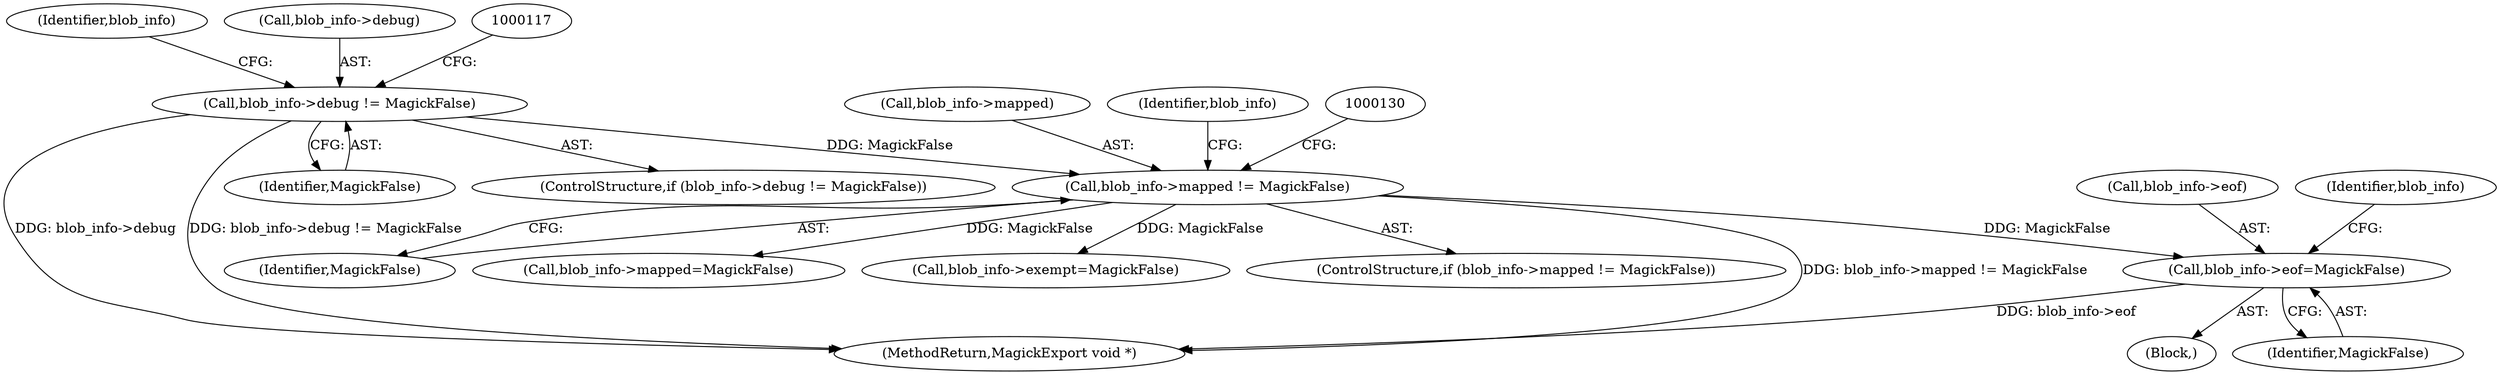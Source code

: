 digraph "0_ImageMagick6_c5d012a46ae22be9444326aa37969a3f75daa3ba@pointer" {
"1000163" [label="(Call,blob_info->eof=MagickFalse)"];
"1000123" [label="(Call,blob_info->mapped != MagickFalse)"];
"1000111" [label="(Call,blob_info->debug != MagickFalse)"];
"1000163" [label="(Call,blob_info->eof=MagickFalse)"];
"1000102" [label="(Block,)"];
"1000173" [label="(Call,blob_info->exempt=MagickFalse)"];
"1000124" [label="(Call,blob_info->mapped)"];
"1000115" [label="(Identifier,MagickFalse)"];
"1000125" [label="(Identifier,blob_info)"];
"1000122" [label="(ControlStructure,if (blob_info->mapped != MagickFalse))"];
"1000164" [label="(Call,blob_info->eof)"];
"1000170" [label="(Identifier,blob_info)"];
"1000112" [label="(Call,blob_info->debug)"];
"1000111" [label="(Call,blob_info->debug != MagickFalse)"];
"1000110" [label="(ControlStructure,if (blob_info->debug != MagickFalse))"];
"1000167" [label="(Identifier,MagickFalse)"];
"1000220" [label="(MethodReturn,MagickExport void *)"];
"1000150" [label="(Identifier,blob_info)"];
"1000127" [label="(Identifier,MagickFalse)"];
"1000148" [label="(Call,blob_info->mapped=MagickFalse)"];
"1000123" [label="(Call,blob_info->mapped != MagickFalse)"];
"1000163" -> "1000102"  [label="AST: "];
"1000163" -> "1000167"  [label="CFG: "];
"1000164" -> "1000163"  [label="AST: "];
"1000167" -> "1000163"  [label="AST: "];
"1000170" -> "1000163"  [label="CFG: "];
"1000163" -> "1000220"  [label="DDG: blob_info->eof"];
"1000123" -> "1000163"  [label="DDG: MagickFalse"];
"1000123" -> "1000122"  [label="AST: "];
"1000123" -> "1000127"  [label="CFG: "];
"1000124" -> "1000123"  [label="AST: "];
"1000127" -> "1000123"  [label="AST: "];
"1000130" -> "1000123"  [label="CFG: "];
"1000150" -> "1000123"  [label="CFG: "];
"1000123" -> "1000220"  [label="DDG: blob_info->mapped != MagickFalse"];
"1000111" -> "1000123"  [label="DDG: MagickFalse"];
"1000123" -> "1000148"  [label="DDG: MagickFalse"];
"1000123" -> "1000173"  [label="DDG: MagickFalse"];
"1000111" -> "1000110"  [label="AST: "];
"1000111" -> "1000115"  [label="CFG: "];
"1000112" -> "1000111"  [label="AST: "];
"1000115" -> "1000111"  [label="AST: "];
"1000117" -> "1000111"  [label="CFG: "];
"1000125" -> "1000111"  [label="CFG: "];
"1000111" -> "1000220"  [label="DDG: blob_info->debug"];
"1000111" -> "1000220"  [label="DDG: blob_info->debug != MagickFalse"];
}
